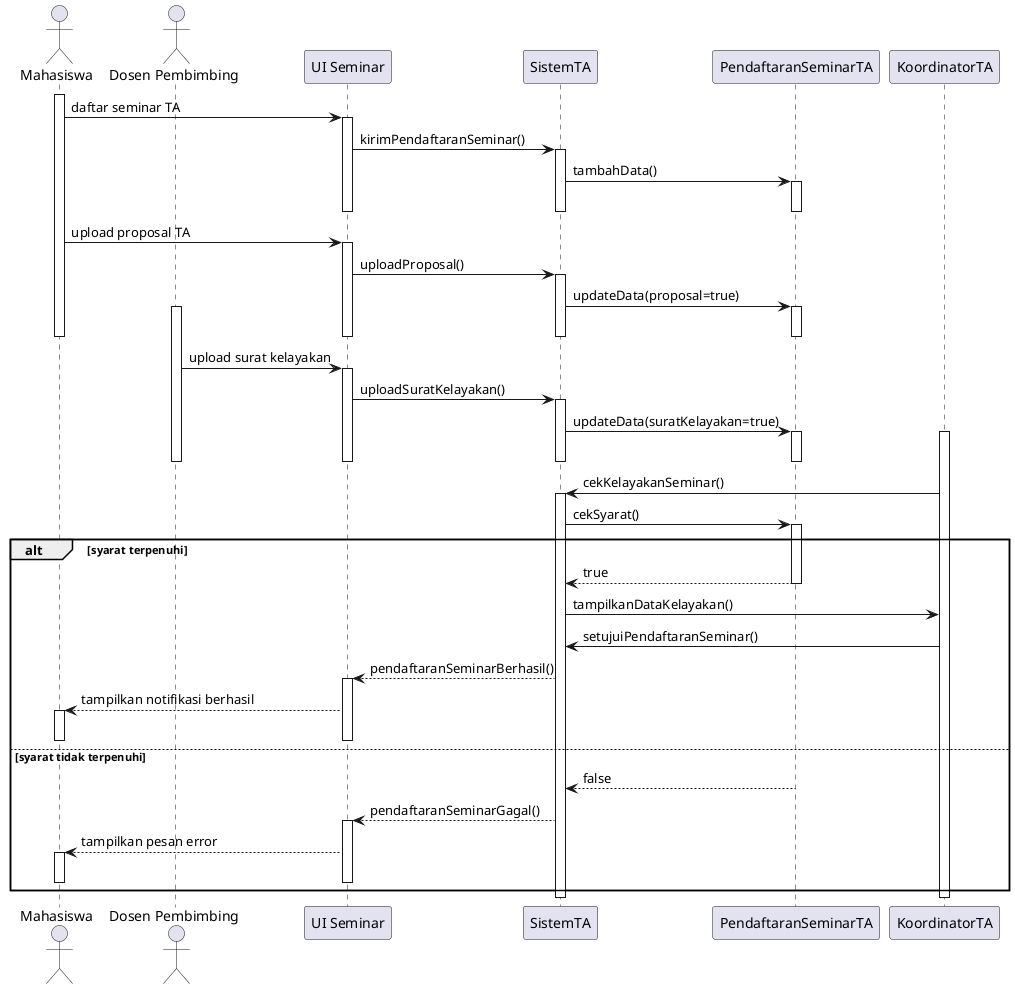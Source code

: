 @startuml
actor Mahasiswa
actor "Dosen Pembimbing" as Pembimbing
participant "UI Seminar" as UI
participant "SistemTA" as Sistem
participant "PendaftaranSeminarTA" as PendaftaranSeminar
participant "KoordinatorTA" as Koordinator

activate Mahasiswa
Mahasiswa -> UI: daftar seminar TA
activate UI
UI -> Sistem: kirimPendaftaranSeminar()
activate Sistem
Sistem -> PendaftaranSeminar: tambahData()
activate PendaftaranSeminar
deactivate PendaftaranSeminar
deactivate Sistem
deactivate UI

Mahasiswa -> UI: upload proposal TA
activate UI
UI -> Sistem: uploadProposal()
activate Sistem
Sistem -> PendaftaranSeminar: updateData(proposal=true)
activate PendaftaranSeminar
deactivate PendaftaranSeminar
deactivate Sistem
deactivate UI
deactivate Mahasiswa

activate Pembimbing
Pembimbing -> UI: upload surat kelayakan
activate UI
UI -> Sistem: uploadSuratKelayakan()
activate Sistem
Sistem -> PendaftaranSeminar: updateData(suratKelayakan=true)
activate PendaftaranSeminar
deactivate PendaftaranSeminar
deactivate Sistem
deactivate UI
deactivate Pembimbing

activate Koordinator
Koordinator -> Sistem: cekKelayakanSeminar()
activate Sistem
Sistem -> PendaftaranSeminar: cekSyarat()
activate PendaftaranSeminar

alt syarat terpenuhi
    PendaftaranSeminar --> Sistem: true
    deactivate PendaftaranSeminar
    Sistem -> Koordinator: tampilkanDataKelayakan()
    Koordinator -> Sistem: setujuiPendaftaranSeminar()
    Sistem --> UI: pendaftaranSeminarBerhasil()
    activate UI
    UI --> Mahasiswa: tampilkan notifikasi berhasil
    activate Mahasiswa
    deactivate Mahasiswa
    deactivate UI
else syarat tidak terpenuhi
    PendaftaranSeminar --> Sistem: false
    deactivate PendaftaranSeminar
    Sistem --> UI: pendaftaranSeminarGagal()
    activate UI
    UI --> Mahasiswa: tampilkan pesan error
    activate Mahasiswa
    deactivate Mahasiswa
    deactivate UI
end
deactivate Sistem
deactivate Koordinator
@enduml
